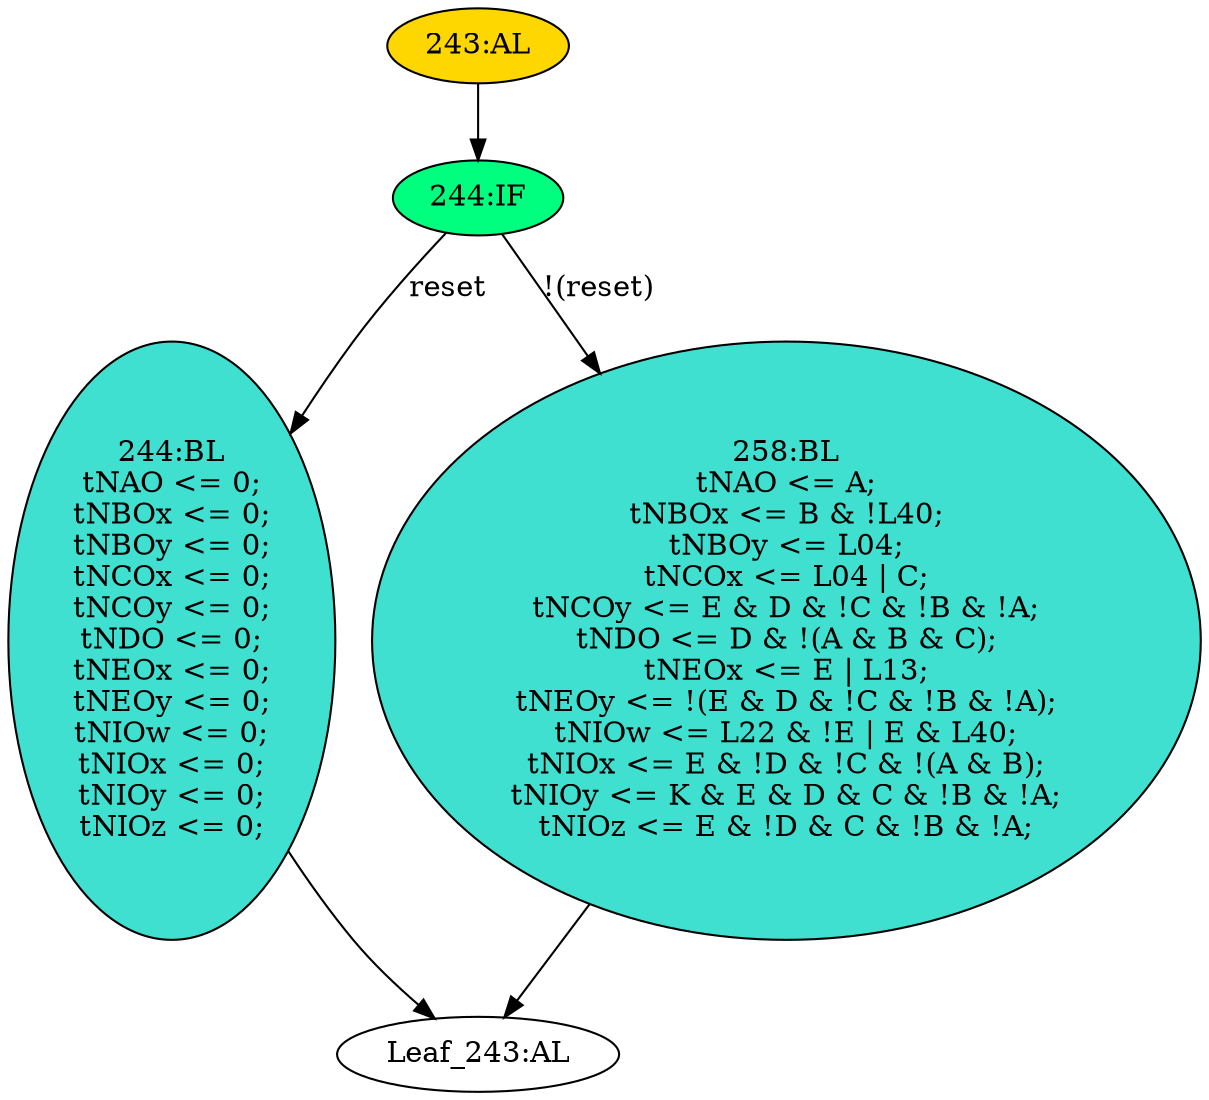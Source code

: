 strict digraph "" {
	node [label="\N"];
	"243:AL"	 [ast="<pyverilog.vparser.ast.Always object at 0x7f9359f3ee50>",
		clk_sens=True,
		fillcolor=gold,
		label="243:AL",
		sens="['SBYTECLK', 'reset']",
		statements="[]",
		style=filled,
		typ=Always,
		use_var="['reset', 'A', 'C', 'B', 'E', 'D', 'K', 'L04', 'L13', 'L40', 'L22']"];
	"244:IF"	 [ast="<pyverilog.vparser.ast.IfStatement object at 0x7f9359f3efd0>",
		fillcolor=springgreen,
		label="244:IF",
		statements="[]",
		style=filled,
		typ=IfStatement];
	"243:AL" -> "244:IF"	 [cond="[]",
		lineno=None];
	"244:BL"	 [ast="<pyverilog.vparser.ast.Block object at 0x7f9359e953d0>",
		fillcolor=turquoise,
		label="244:BL
tNAO <= 0;
tNBOx <= 0;
tNBOy <= 0;
tNCOx <= 0;
tNCOy <= 0;
tNDO <= 0;
tNEOx <= 0;
tNEOy <= 0;
tNIOw <= 0;
tNIOx <= 0;
tNIOy <= \
0;
tNIOz <= 0;",
		statements="[<pyverilog.vparser.ast.NonblockingSubstitution object at 0x7f9359e95410>, <pyverilog.vparser.ast.NonblockingSubstitution object \
at 0x7f9359e95550>, <pyverilog.vparser.ast.NonblockingSubstitution object at 0x7f9359e95690>, <pyverilog.vparser.ast.NonblockingSubstitution \
object at 0x7f9359e957d0>, <pyverilog.vparser.ast.NonblockingSubstitution object at 0x7f9359e95910>, <pyverilog.vparser.ast.NonblockingSubstitution \
object at 0x7f9359e95a50>, <pyverilog.vparser.ast.NonblockingSubstitution object at 0x7f9359e95b90>, <pyverilog.vparser.ast.NonblockingSubstitution \
object at 0x7f9359e95cd0>, <pyverilog.vparser.ast.NonblockingSubstitution object at 0x7f9359e95e10>, <pyverilog.vparser.ast.NonblockingSubstitution \
object at 0x7f9359e95f50>, <pyverilog.vparser.ast.NonblockingSubstitution object at 0x7f9359e9f0d0>, <pyverilog.vparser.ast.NonblockingSubstitution \
object at 0x7f9359e9f210>]",
		style=filled,
		typ=Block];
	"Leaf_243:AL"	 [def_var="['tNBOx', 'tNBOy', 'tNIOz', 'tNIOy', 'tNIOx', 'tNCOy', 'tNCOx', 'tNAO', 'tNIOw', 'tNDO', 'tNEOy', 'tNEOx']",
		label="Leaf_243:AL"];
	"244:BL" -> "Leaf_243:AL"	 [cond="[]",
		lineno=None];
	"244:IF" -> "244:BL"	 [cond="['reset']",
		label=reset,
		lineno=244];
	"258:BL"	 [ast="<pyverilog.vparser.ast.Block object at 0x7f9359ea2090>",
		fillcolor=turquoise,
		label="258:BL
tNAO <= A;
tNBOx <= B & !L40;
tNBOy <= L04;
tNCOx <= L04 | C;
tNCOy <= E & D & !C & !B & !A;
tNDO <= D & !(A & B & C);
tNEOx <= \
E | L13;
tNEOy <= !(E & D & !C & !B & !A);
tNIOw <= L22 & !E | E & L40;
tNIOx <= E & !D & !C & !(A & B);
tNIOy <= K & E & D & C & !\
B & !A;
tNIOz <= E & !D & C & !B & !A;",
		statements="[<pyverilog.vparser.ast.NonblockingSubstitution object at 0x7f9359ea20d0>, <pyverilog.vparser.ast.NonblockingSubstitution object \
at 0x7f9359ea2250>, <pyverilog.vparser.ast.NonblockingSubstitution object at 0x7f9359ea2450>, <pyverilog.vparser.ast.NonblockingSubstitution \
object at 0x7f9359ea2590>, <pyverilog.vparser.ast.NonblockingSubstitution object at 0x7f9359ea2750>, <pyverilog.vparser.ast.NonblockingSubstitution \
object at 0x7f9359ea2ad0>, <pyverilog.vparser.ast.NonblockingSubstitution object at 0x7f9359ea2dd0>, <pyverilog.vparser.ast.NonblockingSubstitution \
object at 0x7f9359ea2f90>, <pyverilog.vparser.ast.NonblockingSubstitution object at 0x7f9359e8b410>, <pyverilog.vparser.ast.NonblockingSubstitution \
object at 0x7f9359e8b710>, <pyverilog.vparser.ast.NonblockingSubstitution object at 0x7f9359e8bb10>, <pyverilog.vparser.ast.NonblockingSubstitution \
object at 0x7f9359e8bf50>]",
		style=filled,
		typ=Block];
	"244:IF" -> "258:BL"	 [cond="['reset']",
		label="!(reset)",
		lineno=244];
	"258:BL" -> "Leaf_243:AL"	 [cond="[]",
		lineno=None];
}
